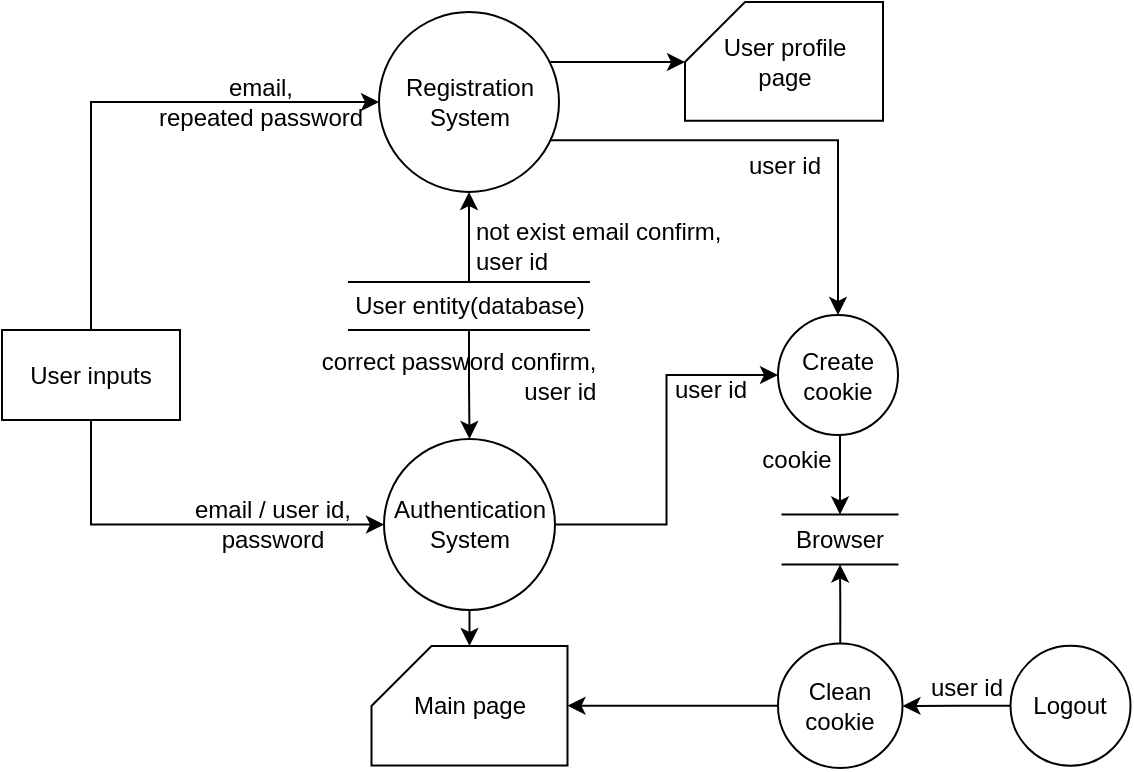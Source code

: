 <mxfile version="20.8.23" type="github">
  <diagram name="Page-1" id="zls9VgfqrjowzOQlfSpR">
    <mxGraphModel dx="970" dy="507" grid="0" gridSize="10" guides="1" tooltips="1" connect="1" arrows="1" fold="1" page="1" pageScale="1" pageWidth="1169" pageHeight="827" math="0" shadow="0">
      <root>
        <mxCell id="0" />
        <mxCell id="1" parent="0" />
        <mxCell id="c_-B8KapChvatgPrdNAc-84" style="edgeStyle=orthogonalEdgeStyle;rounded=0;orthogonalLoop=1;jettySize=auto;html=1;exitX=0.5;exitY=1;exitDx=0;exitDy=0;entryX=0;entryY=0.5;entryDx=0;entryDy=0;" edge="1" parent="1" source="c_-B8KapChvatgPrdNAc-16" target="c_-B8KapChvatgPrdNAc-18">
          <mxGeometry relative="1" as="geometry" />
        </mxCell>
        <mxCell id="c_-B8KapChvatgPrdNAc-85" style="edgeStyle=orthogonalEdgeStyle;rounded=0;orthogonalLoop=1;jettySize=auto;html=1;exitX=0.5;exitY=0;exitDx=0;exitDy=0;entryX=0;entryY=0.5;entryDx=0;entryDy=0;" edge="1" parent="1" source="c_-B8KapChvatgPrdNAc-16" target="c_-B8KapChvatgPrdNAc-58">
          <mxGeometry relative="1" as="geometry" />
        </mxCell>
        <mxCell id="c_-B8KapChvatgPrdNAc-16" value="User inputs" style="rounded=0;whiteSpace=wrap;html=1;" vertex="1" parent="1">
          <mxGeometry x="167" y="317" width="89" height="45" as="geometry" />
        </mxCell>
        <mxCell id="c_-B8KapChvatgPrdNAc-74" style="edgeStyle=orthogonalEdgeStyle;rounded=0;orthogonalLoop=1;jettySize=auto;html=1;exitX=0.5;exitY=1;exitDx=0;exitDy=0;entryX=0.5;entryY=0;entryDx=0;entryDy=0;entryPerimeter=0;" edge="1" parent="1" source="c_-B8KapChvatgPrdNAc-18" target="c_-B8KapChvatgPrdNAc-34">
          <mxGeometry relative="1" as="geometry" />
        </mxCell>
        <mxCell id="c_-B8KapChvatgPrdNAc-76" style="edgeStyle=orthogonalEdgeStyle;rounded=0;orthogonalLoop=1;jettySize=auto;html=1;exitX=1;exitY=0.5;exitDx=0;exitDy=0;entryX=0;entryY=0.5;entryDx=0;entryDy=0;" edge="1" parent="1" source="c_-B8KapChvatgPrdNAc-18" target="c_-B8KapChvatgPrdNAc-28">
          <mxGeometry relative="1" as="geometry" />
        </mxCell>
        <mxCell id="c_-B8KapChvatgPrdNAc-18" value="Authentication&lt;br&gt;System" style="ellipse;whiteSpace=wrap;html=1;aspect=fixed;rounded=0;strokeColor=default;fontFamily=Helvetica;fontSize=12;fontColor=default;fillColor=none;" vertex="1" parent="1">
          <mxGeometry x="358" y="371.5" width="85.5" height="85.5" as="geometry" />
        </mxCell>
        <mxCell id="c_-B8KapChvatgPrdNAc-19" value="email / user id,&lt;br&gt;password" style="text;html=1;align=center;verticalAlign=middle;resizable=0;points=[];autosize=1;strokeColor=none;fillColor=none;" vertex="1" parent="1">
          <mxGeometry x="254" y="394.25" width="96" height="40" as="geometry" />
        </mxCell>
        <mxCell id="c_-B8KapChvatgPrdNAc-78" style="edgeStyle=orthogonalEdgeStyle;rounded=0;orthogonalLoop=1;jettySize=auto;html=1;exitX=0.5;exitY=1;exitDx=0;exitDy=0;entryX=0.5;entryY=0;entryDx=0;entryDy=0;" edge="1" parent="1" source="c_-B8KapChvatgPrdNAc-28" target="c_-B8KapChvatgPrdNAc-31">
          <mxGeometry relative="1" as="geometry" />
        </mxCell>
        <mxCell id="c_-B8KapChvatgPrdNAc-28" value="Create cookie" style="ellipse;whiteSpace=wrap;html=1;aspect=fixed;rounded=0;strokeColor=default;fontFamily=Helvetica;fontSize=12;fontColor=default;fillColor=none;" vertex="1" parent="1">
          <mxGeometry x="555" y="309.5" width="60" height="60" as="geometry" />
        </mxCell>
        <mxCell id="c_-B8KapChvatgPrdNAc-30" value="user id" style="text;html=1;align=center;verticalAlign=middle;resizable=0;points=[];autosize=1;strokeColor=none;fillColor=none;" vertex="1" parent="1">
          <mxGeometry x="494" y="333.5" width="54" height="26" as="geometry" />
        </mxCell>
        <mxCell id="c_-B8KapChvatgPrdNAc-31" value="Browser" style="shape=partialRectangle;whiteSpace=wrap;html=1;left=0;right=0;fillColor=none;rounded=0;strokeColor=default;fontFamily=Helvetica;fontSize=12;fontColor=default;" vertex="1" parent="1">
          <mxGeometry x="557.25" y="409.25" width="57.5" height="25" as="geometry" />
        </mxCell>
        <mxCell id="c_-B8KapChvatgPrdNAc-33" value="cookie" style="text;html=1;align=center;verticalAlign=middle;resizable=0;points=[];autosize=1;strokeColor=none;fillColor=none;" vertex="1" parent="1">
          <mxGeometry x="537" y="369" width="53" height="26" as="geometry" />
        </mxCell>
        <mxCell id="c_-B8KapChvatgPrdNAc-34" value="Main page" style="shape=card;whiteSpace=wrap;html=1;" vertex="1" parent="1">
          <mxGeometry x="351.75" y="475" width="98" height="59.75" as="geometry" />
        </mxCell>
        <mxCell id="c_-B8KapChvatgPrdNAc-40" value="" style="edgeStyle=orthogonalEdgeStyle;rounded=0;orthogonalLoop=1;jettySize=auto;html=1;entryX=0.5;entryY=1;entryDx=0;entryDy=0;" edge="1" parent="1" source="c_-B8KapChvatgPrdNAc-36" target="c_-B8KapChvatgPrdNAc-31">
          <mxGeometry relative="1" as="geometry">
            <mxPoint x="441" y="570.75" as="targetPoint" />
          </mxGeometry>
        </mxCell>
        <mxCell id="c_-B8KapChvatgPrdNAc-75" style="edgeStyle=orthogonalEdgeStyle;rounded=0;orthogonalLoop=1;jettySize=auto;html=1;exitX=0;exitY=0.5;exitDx=0;exitDy=0;entryX=1;entryY=0.5;entryDx=0;entryDy=0;entryPerimeter=0;" edge="1" parent="1" source="c_-B8KapChvatgPrdNAc-36" target="c_-B8KapChvatgPrdNAc-34">
          <mxGeometry relative="1" as="geometry" />
        </mxCell>
        <mxCell id="c_-B8KapChvatgPrdNAc-36" value="Clean cookie" style="ellipse;whiteSpace=wrap;html=1;aspect=fixed;rounded=0;strokeColor=default;fontFamily=Helvetica;fontSize=12;fontColor=default;fillColor=none;" vertex="1" parent="1">
          <mxGeometry x="555" y="473.76" width="62.25" height="62.25" as="geometry" />
        </mxCell>
        <mxCell id="c_-B8KapChvatgPrdNAc-47" value="" style="edgeStyle=orthogonalEdgeStyle;rounded=0;orthogonalLoop=1;jettySize=auto;html=1;" edge="1" parent="1" source="c_-B8KapChvatgPrdNAc-46" target="c_-B8KapChvatgPrdNAc-36">
          <mxGeometry relative="1" as="geometry" />
        </mxCell>
        <mxCell id="c_-B8KapChvatgPrdNAc-46" value="Logout" style="ellipse;whiteSpace=wrap;html=1;aspect=fixed;rounded=0;strokeColor=default;fontFamily=Helvetica;fontSize=12;fontColor=default;fillColor=none;" vertex="1" parent="1">
          <mxGeometry x="671.25" y="474.88" width="60" height="60" as="geometry" />
        </mxCell>
        <mxCell id="c_-B8KapChvatgPrdNAc-48" value="user id" style="text;html=1;align=center;verticalAlign=middle;resizable=0;points=[];autosize=1;strokeColor=none;fillColor=none;" vertex="1" parent="1">
          <mxGeometry x="622.25" y="482.88" width="54" height="26" as="geometry" />
        </mxCell>
        <mxCell id="c_-B8KapChvatgPrdNAc-52" value="email, &lt;br&gt;repeated password" style="text;html=1;align=center;verticalAlign=middle;resizable=0;points=[];autosize=1;strokeColor=none;fillColor=none;" vertex="1" parent="1">
          <mxGeometry x="235.5" y="183" width="120" height="40" as="geometry" />
        </mxCell>
        <mxCell id="c_-B8KapChvatgPrdNAc-53" value="User profile&lt;br&gt;page" style="shape=card;whiteSpace=wrap;html=1;" vertex="1" parent="1">
          <mxGeometry x="508.5" y="153.0" width="99" height="59.41" as="geometry" />
        </mxCell>
        <mxCell id="c_-B8KapChvatgPrdNAc-69" style="edgeStyle=orthogonalEdgeStyle;rounded=0;orthogonalLoop=1;jettySize=auto;html=1;exitX=0.952;exitY=0.712;exitDx=0;exitDy=0;entryX=0.5;entryY=0;entryDx=0;entryDy=0;exitPerimeter=0;" edge="1" parent="1" source="c_-B8KapChvatgPrdNAc-58" target="c_-B8KapChvatgPrdNAc-28">
          <mxGeometry relative="1" as="geometry">
            <mxPoint x="585" y="277.5" as="targetPoint" />
          </mxGeometry>
        </mxCell>
        <mxCell id="c_-B8KapChvatgPrdNAc-87" style="edgeStyle=orthogonalEdgeStyle;rounded=0;orthogonalLoop=1;jettySize=auto;html=1;exitX=0.948;exitY=0.278;exitDx=0;exitDy=0;entryX=0;entryY=0;entryDx=0;entryDy=30;entryPerimeter=0;exitPerimeter=0;" edge="1" parent="1" source="c_-B8KapChvatgPrdNAc-58" target="c_-B8KapChvatgPrdNAc-53">
          <mxGeometry relative="1" as="geometry" />
        </mxCell>
        <mxCell id="c_-B8KapChvatgPrdNAc-58" value="Registration System" style="ellipse;whiteSpace=wrap;html=1;aspect=fixed;rounded=0;strokeColor=default;fontFamily=Helvetica;fontSize=12;fontColor=default;fillColor=none;" vertex="1" parent="1">
          <mxGeometry x="355.5" y="158" width="90" height="90" as="geometry" />
        </mxCell>
        <mxCell id="c_-B8KapChvatgPrdNAc-80" value="" style="edgeStyle=orthogonalEdgeStyle;rounded=0;orthogonalLoop=1;jettySize=auto;html=1;" edge="1" parent="1" source="c_-B8KapChvatgPrdNAc-60" target="c_-B8KapChvatgPrdNAc-58">
          <mxGeometry relative="1" as="geometry" />
        </mxCell>
        <mxCell id="c_-B8KapChvatgPrdNAc-81" value="" style="edgeStyle=orthogonalEdgeStyle;rounded=0;orthogonalLoop=1;jettySize=auto;html=1;" edge="1" parent="1" source="c_-B8KapChvatgPrdNAc-60" target="c_-B8KapChvatgPrdNAc-18">
          <mxGeometry relative="1" as="geometry" />
        </mxCell>
        <mxCell id="c_-B8KapChvatgPrdNAc-60" value="User entity(database)" style="shape=partialRectangle;whiteSpace=wrap;html=1;left=0;right=0;fillColor=none;rounded=0;strokeColor=default;fontFamily=Helvetica;fontSize=12;fontColor=default;" vertex="1" parent="1">
          <mxGeometry x="340.5" y="293" width="120" height="24" as="geometry" />
        </mxCell>
        <mxCell id="c_-B8KapChvatgPrdNAc-65" value="user id" style="text;html=1;align=center;verticalAlign=middle;resizable=0;points=[];autosize=1;strokeColor=none;fillColor=none;" vertex="1" parent="1">
          <mxGeometry x="531" y="222" width="54" height="26" as="geometry" />
        </mxCell>
        <mxCell id="c_-B8KapChvatgPrdNAc-82" value="correct password confirm,&lt;br&gt;&lt;div style=&quot;text-align: right;&quot;&gt;user id&lt;/div&gt;" style="text;html=1;align=center;verticalAlign=middle;resizable=0;points=[];autosize=1;strokeColor=none;fillColor=none;" vertex="1" parent="1">
          <mxGeometry x="317" y="319.5" width="155" height="40" as="geometry" />
        </mxCell>
        <mxCell id="c_-B8KapChvatgPrdNAc-83" value="not exist email confirm,&lt;br&gt;user id" style="text;html=1;align=left;verticalAlign=middle;resizable=0;points=[];autosize=1;strokeColor=none;fillColor=none;" vertex="1" parent="1">
          <mxGeometry x="402" y="255" width="141" height="40" as="geometry" />
        </mxCell>
      </root>
    </mxGraphModel>
  </diagram>
</mxfile>
